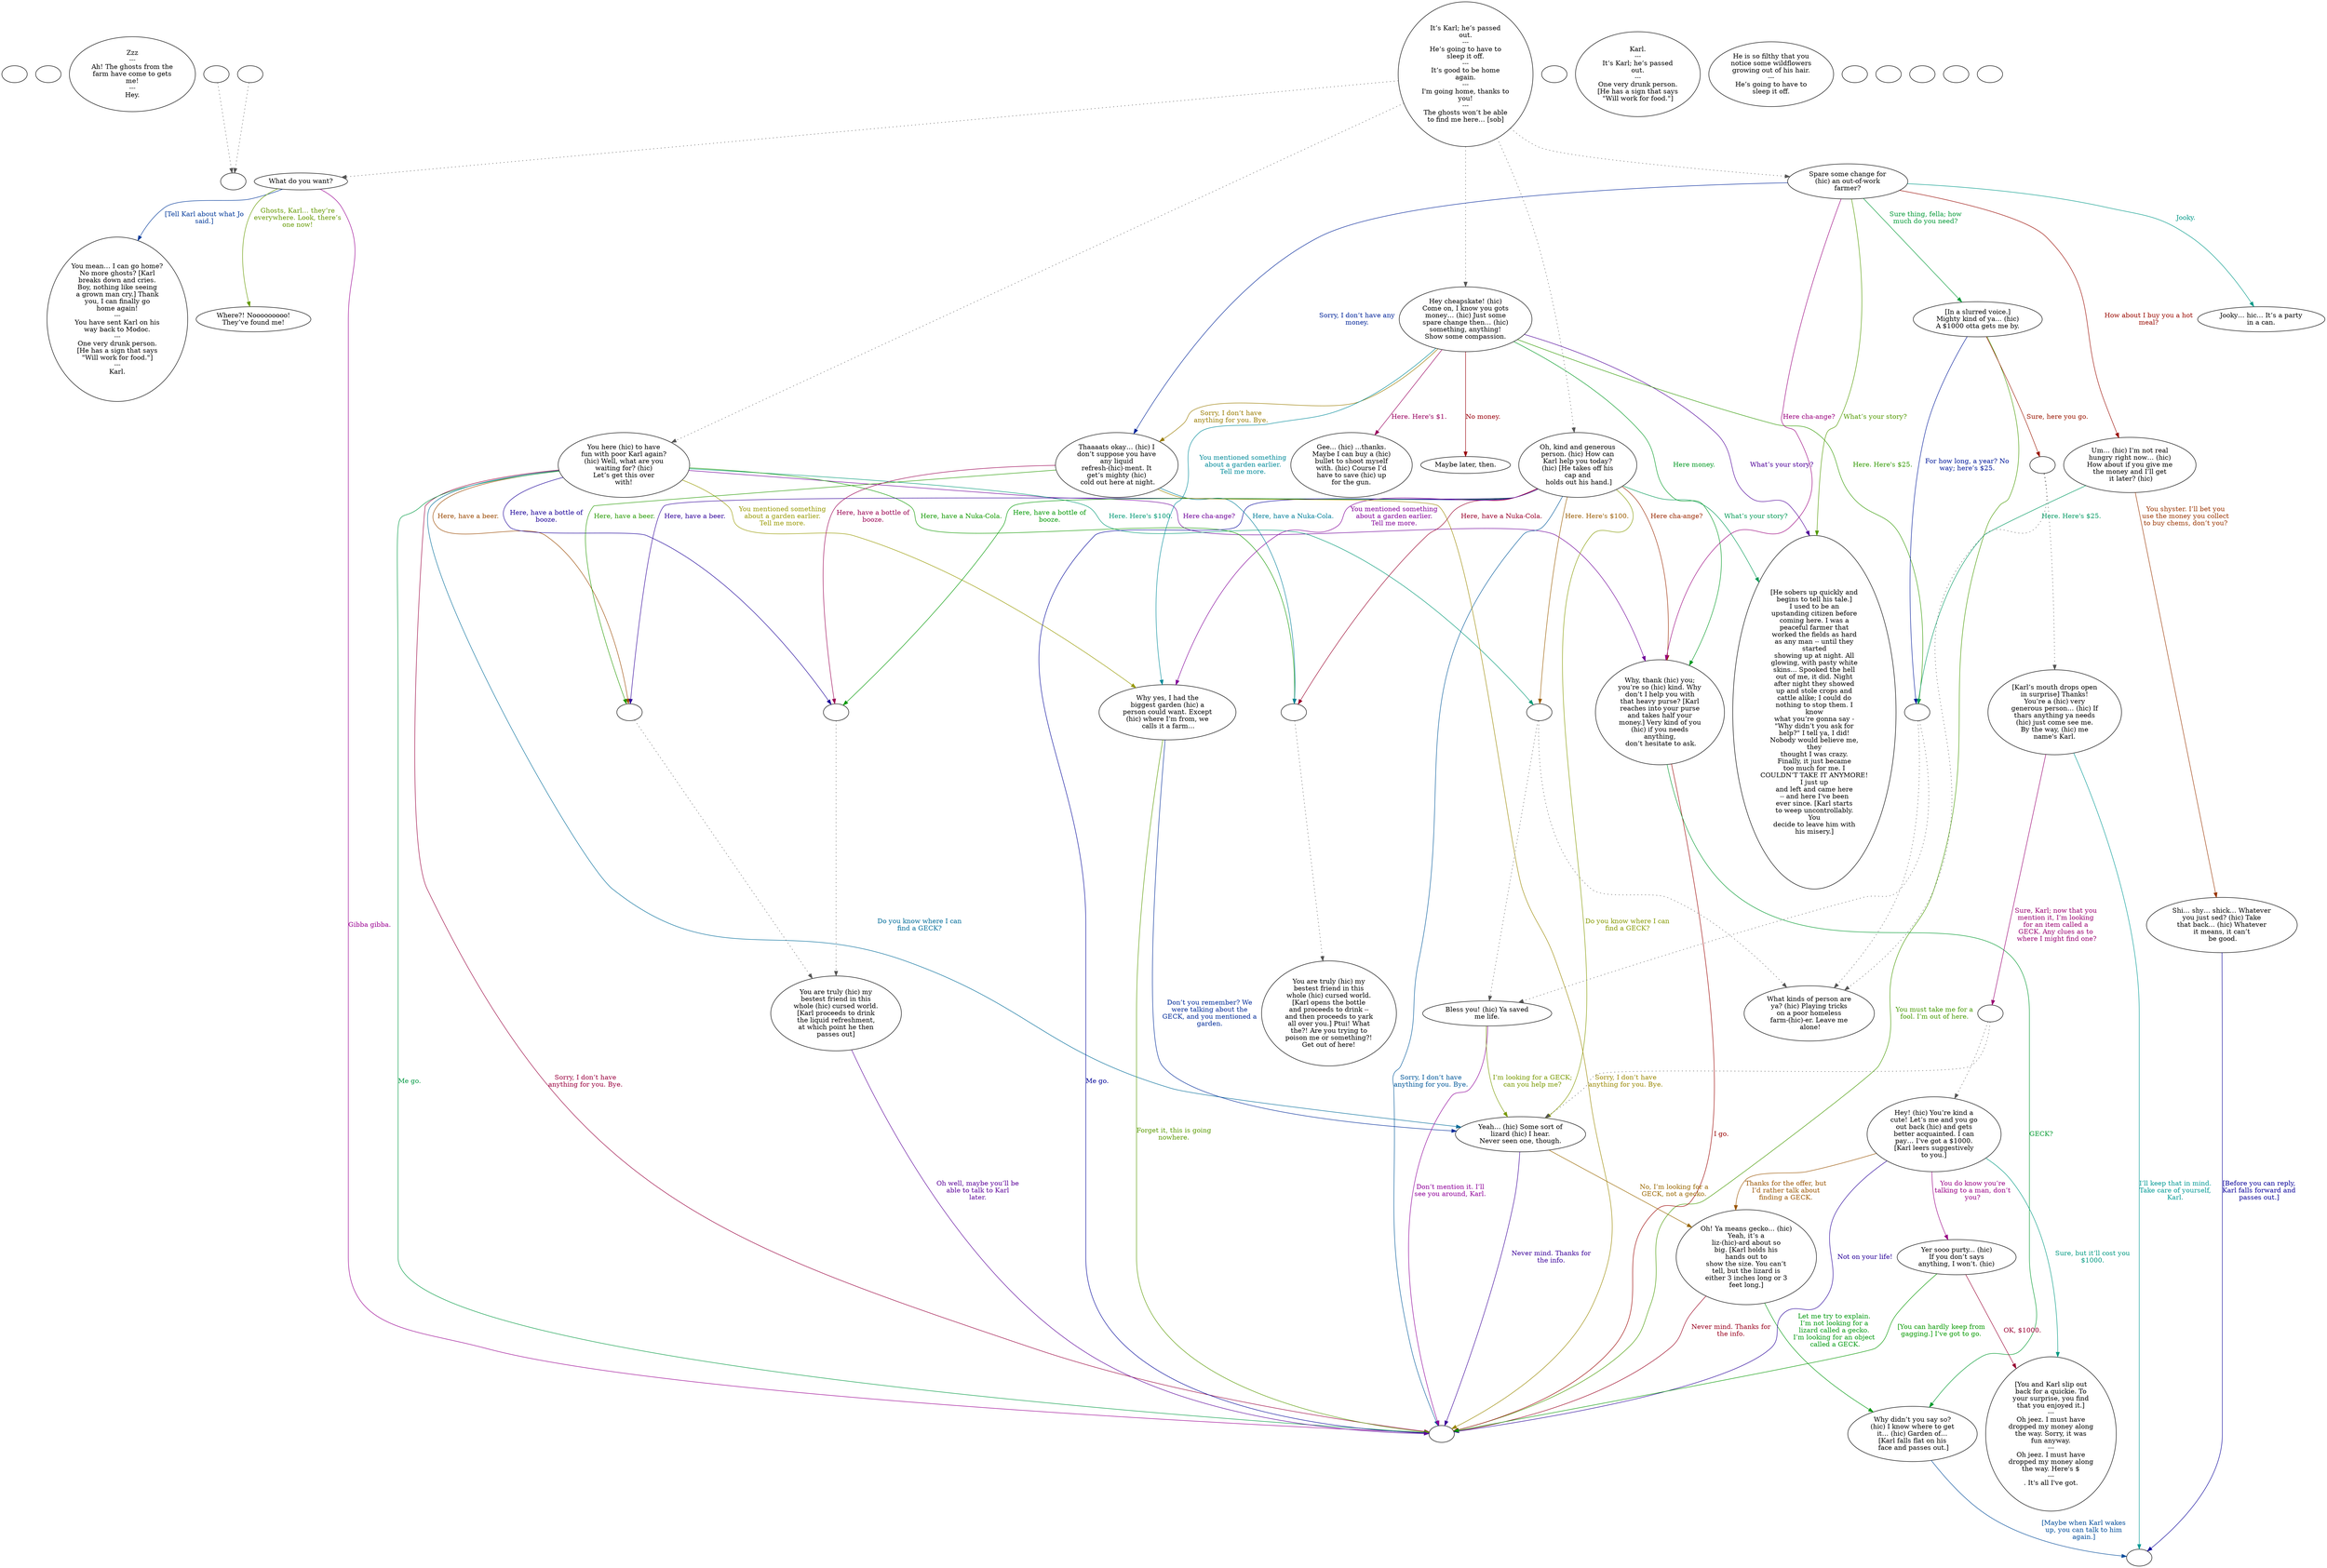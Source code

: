 digraph mcKarl {
  "checkPartyMembersNearDoor" [style=filled       fillcolor="#FFFFFF"       color="#000000"]
  "checkPartyMembersNearDoor" [label=""]
  "start" [style=filled       fillcolor="#FFFFFF"       color="#000000"]
  "start" [label=""]
  "critter_p_proc" [style=filled       fillcolor="#FFFFFF"       color="#000000"]
  "critter_p_proc" [label="Zzz\n---\nAh! The ghosts from the\nfarm have come to gets\nme!\n---\nHey."]
  "pickup_p_proc" [style=filled       fillcolor="#FFFFFF"       color="#000000"]
  "pickup_p_proc" -> "Node998" [style=dotted color="#555555"]
  "pickup_p_proc" [label=""]
  "talk_p_proc" [style=filled       fillcolor="#FFFFFF"       color="#000000"]
  "talk_p_proc" -> "Node003" [style=dotted color="#555555"]
  "talk_p_proc" -> "Node004" [style=dotted color="#555555"]
  "talk_p_proc" -> "Node001" [style=dotted color="#555555"]
  "talk_p_proc" -> "Node002" [style=dotted color="#555555"]
  "talk_p_proc" -> "Node000" [style=dotted color="#555555"]
  "talk_p_proc" [label="It’s Karl; he’s passed\nout.\n---\nHe’s going to have to\nsleep it off.\n---\nIt’s good to be home\nagain.\n---\nI'm going home, thanks to\nyou!\n---\nThe ghosts won’t be able\nto find me here… [sob]"]
  "destroy_p_proc" [style=filled       fillcolor="#FFFFFF"       color="#000000"]
  "destroy_p_proc" [label=""]
  "look_at_p_proc" [style=filled       fillcolor="#FFFFFF"       color="#000000"]
  "look_at_p_proc" [label="Karl.\n---\nIt’s Karl; he’s passed\nout.\n---\nOne very drunk person.\n[He has a sign that says\n\"Will work for food.\"]"]
  "description_p_proc" [style=filled       fillcolor="#FFFFFF"       color="#000000"]
  "description_p_proc" [label="He is so filthy that you\nnotice some wildflowers\ngrowing out of his hair.\n---\nHe’s going to have to\nsleep it off."]
  "use_skill_on_p_proc" [style=filled       fillcolor="#FFFFFF"       color="#000000"]
  "use_skill_on_p_proc" [label=""]
  "damage_p_proc" [style=filled       fillcolor="#FFFFFF"       color="#000000"]
  "damage_p_proc" -> "Node998" [style=dotted color="#555555"]
  "damage_p_proc" [label=""]
  "map_enter_p_proc" [style=filled       fillcolor="#FFFFFF"       color="#000000"]
  "map_enter_p_proc" [label=""]
  "map_exit_p_proc" [style=filled       fillcolor="#FFFFFF"       color="#000000"]
  "map_exit_p_proc" [label=""]
  "map_update_p_proc" [style=filled       fillcolor="#FFFFFF"       color="#000000"]
  "map_update_p_proc" [label=""]
  "Node000" [style=filled       fillcolor="#FFFFFF"       color="#000000"]
  "Node000" [label="Spare some change for\n(hic) an out-of-work\nfarmer?"]
  "Node000" -> "Node010" [label="Sure thing, fella; how\nmuch do you need?" color="#009935" fontcolor="#009935"]
  "Node000" -> "Node020" [label="How about I buy you a hot\nmeal?" color="#990900" fontcolor="#990900"]
  "Node000" -> "Node025" [label="Sorry, I don’t have any\nmoney." color="#002499" fontcolor="#002499"]
  "Node000" -> "Node046" [label="What’s your story?" color="#519900" fontcolor="#519900"]
  "Node000" -> "Node030" [label="Here cha-ange?" color="#99007D" fontcolor="#99007D"]
  "Node000" -> "Node031" [label="Jooky." color="#009988" fontcolor="#009988"]
  "Node001" [style=filled       fillcolor="#FFFFFF"       color="#000000"]
  "Node001" [label="Oh, kind and generous\nperson. (hic) How can\nKarl help you today?\n(hic) [He takes off his\ncap and\n holds out his hand.]"]
  "Node001" -> "Node994" [label="Here. Here's $100." color="#995B00" fontcolor="#995B00"]
  "Node001" -> "Node993" [label="Here, have a beer." color="#2F0099" fontcolor="#2F0099"]
  "Node001" -> "Node992" [label="Here, have a bottle of\nbooze." color="#009902" fontcolor="#009902"]
  "Node001" -> "Node991" [label="Here, have a Nuka-Cola." color="#99002B" fontcolor="#99002B"]
  "Node001" -> "Node999" [label="Sorry, I don’t have\nanything for you. Bye." color="#005799" fontcolor="#005799"]
  "Node001" -> "Node013" [label="Do you know where I can\nfind a GECK?" color="#849900" fontcolor="#849900"]
  "Node001" -> "Node042" [label="You mentioned something\nabout a garden earlier.\nTell me more." color="#820099" fontcolor="#820099"]
  "Node001" -> "Node046" [label="What’s your story?" color="#009955" fontcolor="#009955"]
  "Node001" -> "Node030" [label="Here cha-ange?" color="#992800" fontcolor="#992800"]
  "Node001" -> "Node999" [label="Me go." color="#000499" fontcolor="#000499"]
  "Node002" [style=filled       fillcolor="#FFFFFF"       color="#000000"]
  "Node002" [label="Hey cheapskate! (hic)\nCome on, I know you gots\nmoney… (hic) Just some\nspare change then… (hic)\nsomething, anything!\nShow some compassion."]
  "Node002" -> "Node990" [label="Here. Here's $25." color="#319900" fontcolor="#319900"]
  "Node002" -> "Node033" [label="Here. Here's $1." color="#99005E" fontcolor="#99005E"]
  "Node002" -> "Node042" [label="You mentioned something\nabout a garden earlier.\nTell me more." color="#008A99" fontcolor="#008A99"]
  "Node002" -> "Node025" [label="Sorry, I don’t have\nanything for you. Bye." color="#997B00" fontcolor="#997B00"]
  "Node002" -> "Node046" [label="What’s your story?" color="#4E0099" fontcolor="#4E0099"]
  "Node002" -> "Node030" [label="Here money." color="#009922" fontcolor="#009922"]
  "Node002" -> "Node032" [label="No money." color="#99000B" fontcolor="#99000B"]
  "Node003" [style=filled       fillcolor="#FFFFFF"       color="#000000"]
  "Node003" [label="What do you want?"]
  "Node003" -> "Node040" [label="[Tell Karl about what Jo\nsaid.]" color="#003899" fontcolor="#003899"]
  "Node003" -> "Node041" [label="Ghosts, Karl… they’re\neverywhere. Look, there’s\none now!" color="#649900" fontcolor="#649900"]
  "Node003" -> "Node999" [label="Gibba gibba." color="#990091" fontcolor="#990091"]
  "Node004" [style=filled       fillcolor="#FFFFFF"       color="#000000"]
  "Node004" [label="You here (hic) to have\nfun with poor Karl again?\n(hic) Well, what are you\nwaiting for? (hic)\nLet’s get this over\nwith!"]
  "Node004" -> "Node994" [label="Here. Here's $100." color="#009975" fontcolor="#009975"]
  "Node004" -> "Node993" [label="Here, have a beer." color="#994800" fontcolor="#994800"]
  "Node004" -> "Node992" [label="Here, have a bottle of\nbooze." color="#1B0099" fontcolor="#1B0099"]
  "Node004" -> "Node991" [label="Here, have a Nuka-Cola." color="#119900" fontcolor="#119900"]
  "Node004" -> "Node999" [label="Sorry, I don’t have\nanything for you. Bye." color="#99003E" fontcolor="#99003E"]
  "Node004" -> "Node013" [label="Do you know where I can\nfind a GECK?" color="#006B99" fontcolor="#006B99"]
  "Node004" -> "Node042" [label="You mentioned something\nabout a garden earlier.\nTell me more." color="#979900" fontcolor="#979900"]
  "Node004" -> "Node030" [label="Here cha-ange?" color="#6E0099" fontcolor="#6E0099"]
  "Node004" -> "Node999" [label="Me go." color="#009941" fontcolor="#009941"]
  "Node010" [style=filled       fillcolor="#FFFFFF"       color="#000000"]
  "Node010" [label="[In a slurred voice.]\nMighty kind of ya… (hic)\nA $1000 otta gets me by."]
  "Node010" -> "Node996" [label="Sure, here you go." color="#991500" fontcolor="#991500"]
  "Node010" -> "Node990" [label="For how long, a year? No\nway; here’s $25." color="#001899" fontcolor="#001899"]
  "Node010" -> "Node999" [label="You must take me for a\nfool. I’m out of here." color="#459900" fontcolor="#459900"]
  "Node011" [style=filled       fillcolor="#FFFFFF"       color="#000000"]
  "Node011" [label="[Karl’s mouth drops open\nin surprise] Thanks!\nYou’re a (hic) very\ngenerous person… (hic) If\nthars anything ya needs\n(hic) just come see me.\nBy the way, (hic) me\nname's Karl."]
  "Node011" -> "Node995" [label="Sure, Karl; now that you\nmention it, I’m looking\nfor an item called a\nGECK. Any clues as to\n where I might find one?" color="#990071" fontcolor="#990071"]
  "Node011" -> "Node989" [label="I’ll keep that in mind.\nTake care of yourself,\nKarl." color="#009994" fontcolor="#009994"]
  "Node012" [style=filled       fillcolor="#FFFFFF"       color="#000000"]
  "Node012" [label="What kinds of person are\nya? (hic) Playing tricks\non a poor homeless\nfarm-(hic)-er. Leave me\n alone!"]
  "Node013" [style=filled       fillcolor="#FFFFFF"       color="#000000"]
  "Node013" [label="Yeah… (hic) Some sort of\nlizard (hic) I hear.\nNever seen one, though."]
  "Node013" -> "Node014" [label="No, I’m looking for a\nGECK, not a gecko." color="#996700" fontcolor="#996700"]
  "Node013" -> "Node999" [label="Never mind. Thanks for\nthe info." color="#3B0099" fontcolor="#3B0099"]
  "Node014" [style=filled       fillcolor="#FFFFFF"       color="#000000"]
  "Node014" [label="Oh! Ya means gecko… (hic)\nYeah, it’s a\nliz-(hic)-ard about so\nbig. [Karl holds his\nhands out to\nshow the size. You can’t\ntell, but the lizard is\neither 3 inches long or 3\nfeet long.]"]
  "Node014" -> "Node015" [label="Let me try to explain.\nI’m not looking for a\nlizard called a gecko.\nI’m looking for an object\n called a GECK." color="#00990E" fontcolor="#00990E"]
  "Node014" -> "Node999" [label="Never mind. Thanks for\nthe info." color="#99001E" fontcolor="#99001E"]
  "Node015" [style=filled       fillcolor="#FFFFFF"       color="#000000"]
  "Node015" [label="Why didn’t you say so?\n(hic) I know where to get\nit… (hic) Garden of…\n[Karl falls flat on his\n face and passes out.]"]
  "Node015" -> "Node989" [label="[Maybe when Karl wakes\nup, you can talk to him\nagain.]" color="#004B99" fontcolor="#004B99"]
  "Node016" [style=filled       fillcolor="#FFFFFF"       color="#000000"]
  "Node016" [label="Bless you! (hic) Ya saved\nme life."]
  "Node016" -> "Node013" [label="I’m looking for a GECK;\ncan you help me?" color="#789900" fontcolor="#789900"]
  "Node016" -> "Node999" [label="Don’t mention it. I’ll\nsee you around, Karl." color="#8E0099" fontcolor="#8E0099"]
  "Node020" [style=filled       fillcolor="#FFFFFF"       color="#000000"]
  "Node020" [label="Um… (hic) I’m not real\nhungry right now… (hic)\nHow about if you give me\nthe money and I’ll get\n it later? (hic)"]
  "Node020" -> "Node990" [label="Here. Here's $25." color="#009961" fontcolor="#009961"]
  "Node020" -> "Node021" [label="You shyster. I’ll bet you\nuse the money you collect\nto buy chems, don’t you?" color="#993400" fontcolor="#993400"]
  "Node021" [style=filled       fillcolor="#FFFFFF"       color="#000000"]
  "Node021" [label="Shi… shy… shick… Whatever\nyou just sed? (hic) Take\nthat back… (hic) Whatever\nit means, it can’t\n be good."]
  "Node021" -> "Node989" [label="[Before you can reply,\nKarl falls forward and\npasses out.]" color="#080099" fontcolor="#080099"]
  "Node025" [style=filled       fillcolor="#FFFFFF"       color="#000000"]
  "Node025" [label="Thaaaats okay… (hic) I\ndon’t suppose you have\nany liquid\nrefresh-(hic)-ment. It\nget’s mighty (hic)\n cold out here at night."]
  "Node025" -> "Node993" [label="Here, have a beer." color="#259900" fontcolor="#259900"]
  "Node025" -> "Node992" [label="Here, have a bottle of\nbooze." color="#990052" fontcolor="#990052"]
  "Node025" -> "Node991" [label="Here, have a Nuka-Cola." color="#007E99" fontcolor="#007E99"]
  "Node025" -> "Node999" [label="Sorry, I don’t have\nanything for you. Bye." color="#998700" fontcolor="#998700"]
  "Node026" [style=filled       fillcolor="#FFFFFF"       color="#000000"]
  "Node026" [label="You are truly (hic) my\nbestest friend in this\nwhole (hic) cursed world.\n[Karl proceeds to drink\nthe liquid refreshment,\nat which point he then\npasses out]"]
  "Node026" -> "Node999" [label="Oh well, maybe you’ll be\nable to talk to Karl\nlater." color="#5A0099" fontcolor="#5A0099"]
  "Node027" [style=filled       fillcolor="#FFFFFF"       color="#000000"]
  "Node027" [label="You are truly (hic) my\nbestest friend in this\nwhole (hic) cursed world.\n[Karl opens the bottle\nand proceeds to drink --\nand then proceeds to yark\nall over you.] Ptui! What\nthe?! Are you trying to\npoison me or something?!\nGet out of here!"]
  "Node030" [style=filled       fillcolor="#FFFFFF"       color="#000000"]
  "Node030" [label="Why, thank (hic) you;\nyou’re so (hic) kind. Why\ndon’t I help you with\nthat heavy purse? [Karl\nreaches into your purse\nand takes half your\nmoney.] Very kind of you\n(hic) if you needs\nanything,\n don’t hesitate to ask."]
  "Node030" -> "Node015" [label="GECK?" color="#00992E" fontcolor="#00992E"]
  "Node030" -> "Node999" [label="I go." color="#990100" fontcolor="#990100"]
  "Node031" [style=filled       fillcolor="#FFFFFF"       color="#000000"]
  "Node031" [label="Jooky… hic… It’s a party\nin a can."]
  "Node032" [style=filled       fillcolor="#FFFFFF"       color="#000000"]
  "Node032" [label="Maybe later, then."]
  "Node033" [style=filled       fillcolor="#FFFFFF"       color="#000000"]
  "Node033" [label="Gee... (hic) ...thanks.\nMaybe I can buy a (hic)\nbullet to shoot myself\nwith. (hic) Course I’d\nhave to save (hic) up\nfor the gun."]
  "Node040" [style=filled       fillcolor="#FFFFFF"       color="#000000"]
  "Node040" [label="You mean… I can go home?\nNo more ghosts? [Karl\nbreaks down and cries.\nBoy, nothing like seeing\na grown man cry.] Thank\nyou, I can finally go\nhome again!\n---\nYou have sent Karl on his\nway back to Modoc.\n---\nOne very drunk person.\n[He has a sign that says\n\"Will work for food.\"]\n---\nKarl."]
  "Node041" [style=filled       fillcolor="#FFFFFF"       color="#000000"]
  "Node041" [label="Where?! Nooooooooo!\nThey’ve found me!"]
  "Node042" [style=filled       fillcolor="#FFFFFF"       color="#000000"]
  "Node042" [label="Why yes, I had the\nbiggest garden (hic) a\nperson could want. Except\n(hic) where I’m from, we\n calls it a farm…"]
  "Node042" -> "Node013" [label="Don’t you remember? We\nwere talking about the\nGECK, and you mentioned a\ngarden." color="#002B99" fontcolor="#002B99"]
  "Node042" -> "Node999" [label="Forget it, this is going\nnowhere." color="#589900" fontcolor="#589900"]
  "Node043" [style=filled       fillcolor="#FFFFFF"       color="#000000"]
  "Node043" [label="Hey! (hic) You’re kind a\ncute! Let’s me and you go\nout back (hic) and gets\nbetter acquainted. I can\npay… I’ve got a $1000.\n[Karl leers suggestively\nto you.]"]
  "Node043" -> "Node044" [label="You do know you’re\ntalking to a man, don’t\nyou?" color="#990085" fontcolor="#990085"]
  "Node043" -> "Node045" [label="Sure, but it’ll cost you\n$1000." color="#009981" fontcolor="#009981"]
  "Node043" -> "Node014" [label="Thanks for the offer, but\nI’d rather talk about\nfinding a GECK." color="#995400" fontcolor="#995400"]
  "Node043" -> "Node999" [label="Not on your life!" color="#270099" fontcolor="#270099"]
  "Node044" [style=filled       fillcolor="#FFFFFF"       color="#000000"]
  "Node044" [label="Yer sooo purty... (hic)\nIf you don’t says\nanything, I won’t. (hic)"]
  "Node044" -> "Node999" [label="[You can hardly keep from\ngagging.] I’ve got to go." color="#059900" fontcolor="#059900"]
  "Node044" -> "Node045" [label="OK, $1000." color="#990032" fontcolor="#990032"]
  "Node045" [style=filled       fillcolor="#FFFFFF"       color="#000000"]
  "Node045" [label="[You and Karl slip out\nback for a quickie. To\nyour surprise, you find\nthat you enjoyed it.]\n---\nOh jeez. I must have\ndropped my money along\nthe way. Sorry, it was\nfun anyway.\n---\nOh jeez. I must have\ndropped my money along\nthe way. Here's $\n---\n. It's all I've got."]
  "Node046" [style=filled       fillcolor="#FFFFFF"       color="#000000"]
  "Node046" [label="[He sobers up quickly and\nbegins to tell his tale.]\nI used to be an\nupstanding citizen before\ncoming here. I was a\npeaceful farmer that\nworked the fields as hard\nas any man -- until they\nstarted\nshowing up at night. All\nglowing, with pasty white\nskins... Spooked the hell\nout of me, it did. Night\nafter night they showed\nup and stole crops and\ncattle alike; I could do\nnothing to stop them. I\nknow\nwhat you’re gonna say -\n\"Why didn’t you ask for\nhelp?\" I tell ya, I did!\nNobody would believe me,\nthey\nthought I was crazy.\nFinally, it just became\ntoo much for me. I\nCOULDN’T TAKE IT ANYMORE!\nI just up\nand left and came here\n-- and here I’ve been\never since. [Karl starts\nto weep uncontrollably.\nYou\ndecide to leave him with\nhis misery.]"]
  "Node999" [style=filled       fillcolor="#FFFFFF"       color="#000000"]
  "Node999" [label=""]
  "Node998" [style=filled       fillcolor="#FFFFFF"       color="#000000"]
  "Node998" [label=""]
  "Node996" [style=filled       fillcolor="#FFFFFF"       color="#000000"]
  "Node996" -> "Node011" [style=dotted color="#555555"]
  "Node996" -> "Node012" [style=dotted color="#555555"]
  "Node996" [label=""]
  "Node995" [style=filled       fillcolor="#FFFFFF"       color="#000000"]
  "Node995" -> "Node043" [style=dotted color="#555555"]
  "Node995" -> "Node013" [style=dotted color="#555555"]
  "Node995" [label=""]
  "timed_event_p_proc" [style=filled       fillcolor="#FFFFFF"       color="#000000"]
  "timed_event_p_proc" [label=""]
  "Node994" [style=filled       fillcolor="#FFFFFF"       color="#000000"]
  "Node994" -> "Node016" [style=dotted color="#555555"]
  "Node994" -> "Node012" [style=dotted color="#555555"]
  "Node994" [label=""]
  "Node993" [style=filled       fillcolor="#FFFFFF"       color="#000000"]
  "Node993" -> "Node026" [style=dotted color="#555555"]
  "Node993" [label=""]
  "Node992" [style=filled       fillcolor="#FFFFFF"       color="#000000"]
  "Node992" -> "Node026" [style=dotted color="#555555"]
  "Node992" [label=""]
  "Node991" [style=filled       fillcolor="#FFFFFF"       color="#000000"]
  "Node991" -> "Node027" [style=dotted color="#555555"]
  "Node991" [label=""]
  "Node990" [style=filled       fillcolor="#FFFFFF"       color="#000000"]
  "Node990" -> "Node016" [style=dotted color="#555555"]
  "Node990" -> "Node012" [style=dotted color="#555555"]
  "Node990" [label=""]
  "Node989" [style=filled       fillcolor="#FFFFFF"       color="#000000"]
  "Node989" [label=""]
}